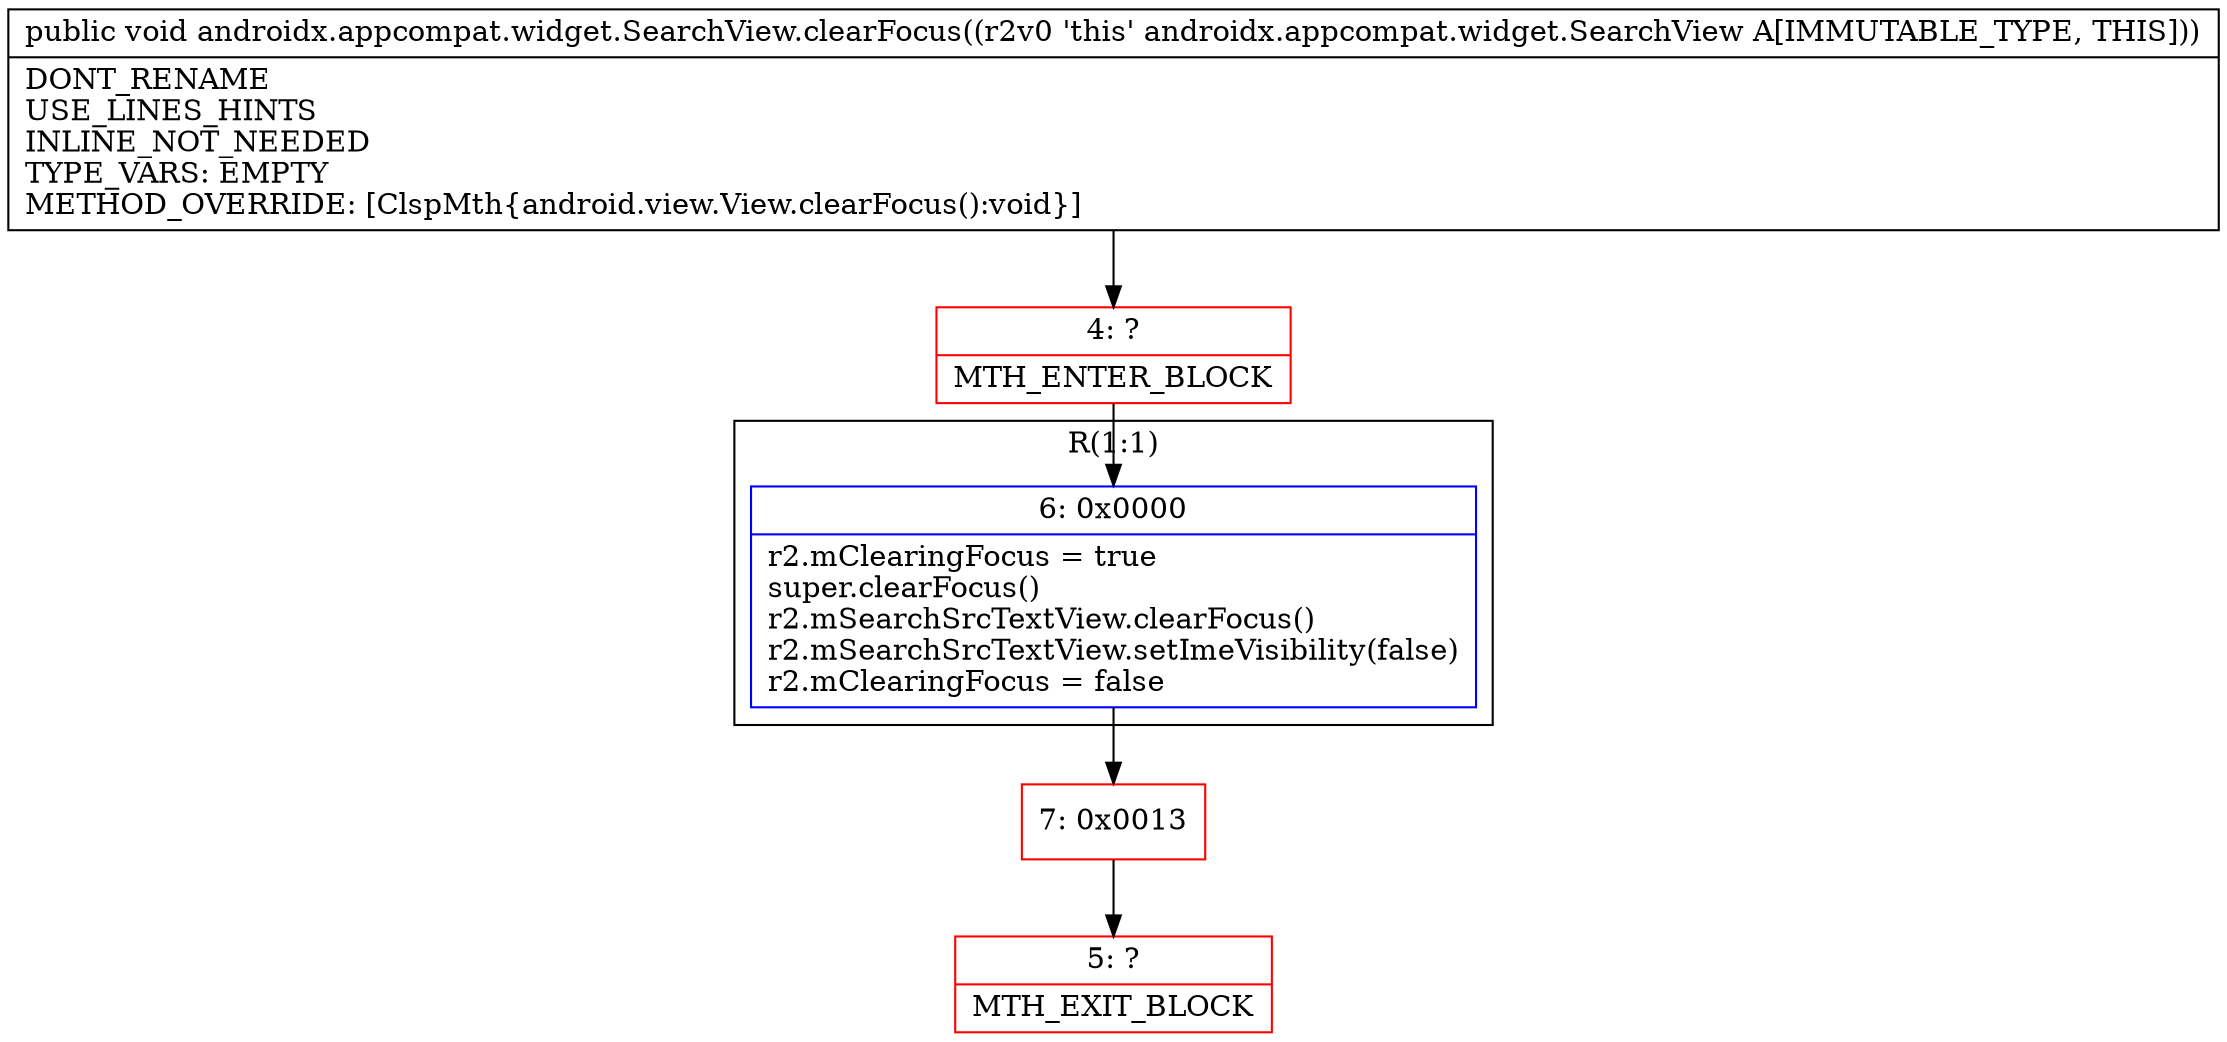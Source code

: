 digraph "CFG forandroidx.appcompat.widget.SearchView.clearFocus()V" {
subgraph cluster_Region_1943123855 {
label = "R(1:1)";
node [shape=record,color=blue];
Node_6 [shape=record,label="{6\:\ 0x0000|r2.mClearingFocus = true\lsuper.clearFocus()\lr2.mSearchSrcTextView.clearFocus()\lr2.mSearchSrcTextView.setImeVisibility(false)\lr2.mClearingFocus = false\l}"];
}
Node_4 [shape=record,color=red,label="{4\:\ ?|MTH_ENTER_BLOCK\l}"];
Node_7 [shape=record,color=red,label="{7\:\ 0x0013}"];
Node_5 [shape=record,color=red,label="{5\:\ ?|MTH_EXIT_BLOCK\l}"];
MethodNode[shape=record,label="{public void androidx.appcompat.widget.SearchView.clearFocus((r2v0 'this' androidx.appcompat.widget.SearchView A[IMMUTABLE_TYPE, THIS]))  | DONT_RENAME\lUSE_LINES_HINTS\lINLINE_NOT_NEEDED\lTYPE_VARS: EMPTY\lMETHOD_OVERRIDE: [ClspMth\{android.view.View.clearFocus():void\}]\l}"];
MethodNode -> Node_4;Node_6 -> Node_7;
Node_4 -> Node_6;
Node_7 -> Node_5;
}

